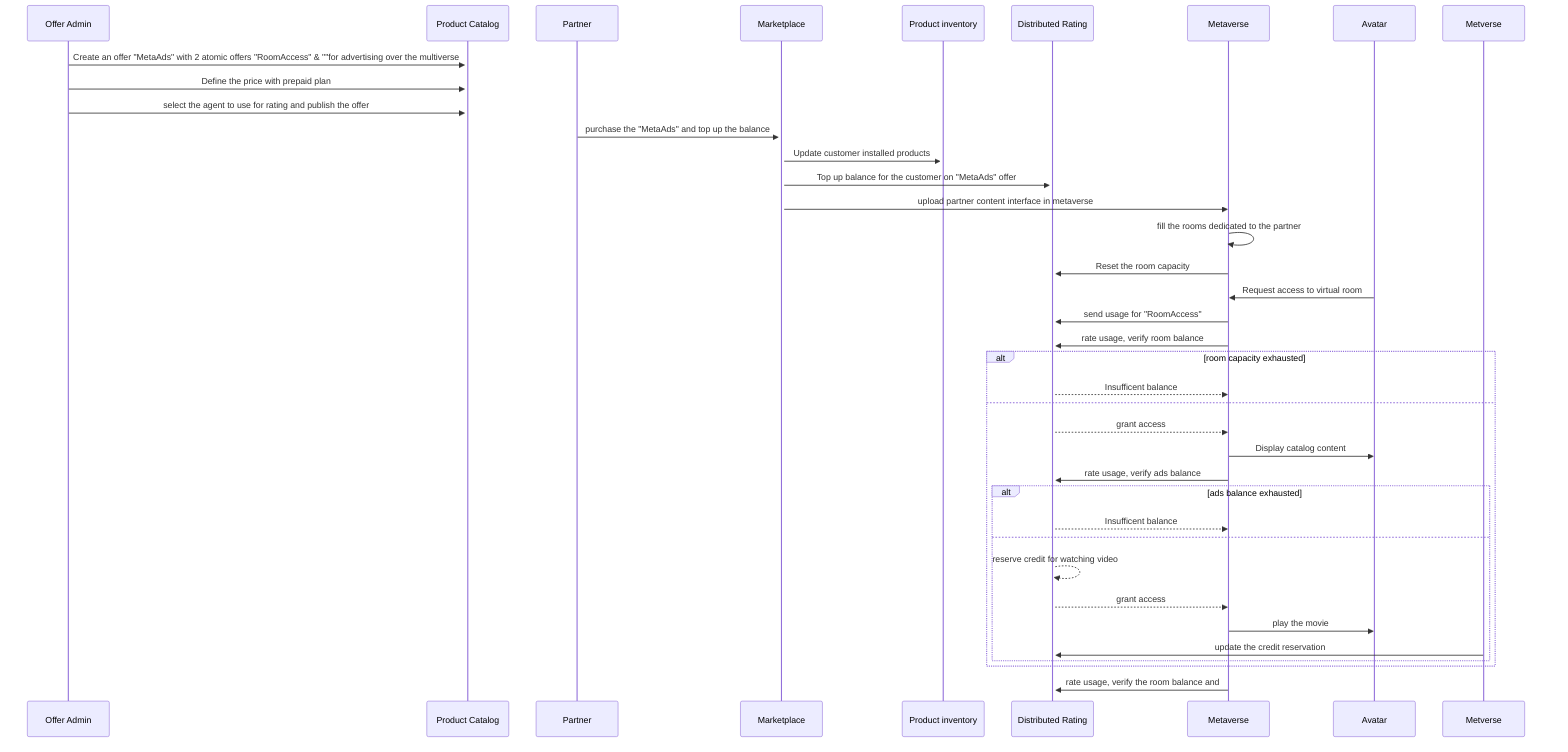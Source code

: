sequenceDiagram
    Offer Admin->>+Product Catalog: Create an offer "MetaAds" with 2 atomic offers "RoomAccess" & ""for advertising over the multiverse
    Offer Admin->>+Product Catalog: Define the price with prepaid plan
    Offer Admin->>+Product Catalog: select the agent to use for rating and publish the offer

    Partner->>+Marketplace: purchase the "MetaAds" and top up the balance
    Marketplace->>+Product inventory: Update customer installed products
    Marketplace->>+Distributed Rating: Top up balance for the customer on "MetaAds" offer
    Marketplace->>Metaverse: upload partner content interface in metaverse
    Metaverse->>Metaverse: fill the rooms dedicated to the partner
    Metaverse->>Distributed Rating: Reset the room capacity

    Avatar ->> Metaverse: Request access to virtual room
    Metaverse ->> Distributed Rating: send usage for "RoomAccess"
        Metaverse ->> Distributed Rating: rate usage, verify room balance
    alt room capacity exhausted
        Distributed Rating -->> Metaverse: Insufficent balance
    else
        Distributed Rating -->> Metaverse: grant access
        Metaverse ->> Avatar: Display catalog content
        Metaverse ->> Distributed Rating:rate usage, verify ads balance
        alt ads balance exhausted
            Distributed Rating -->> Metaverse: Insufficent balance
        else
            Distributed Rating -->> Distributed Rating: reserve credit for watching video
            Distributed Rating -->> Metaverse: grant access
            Metaverse ->> Avatar: play the movie
            Metverse ->> Distributed Rating: update the credit reservation
        end
    end
    Metaverse ->> Distributed Rating: rate usage, verify the room balance and